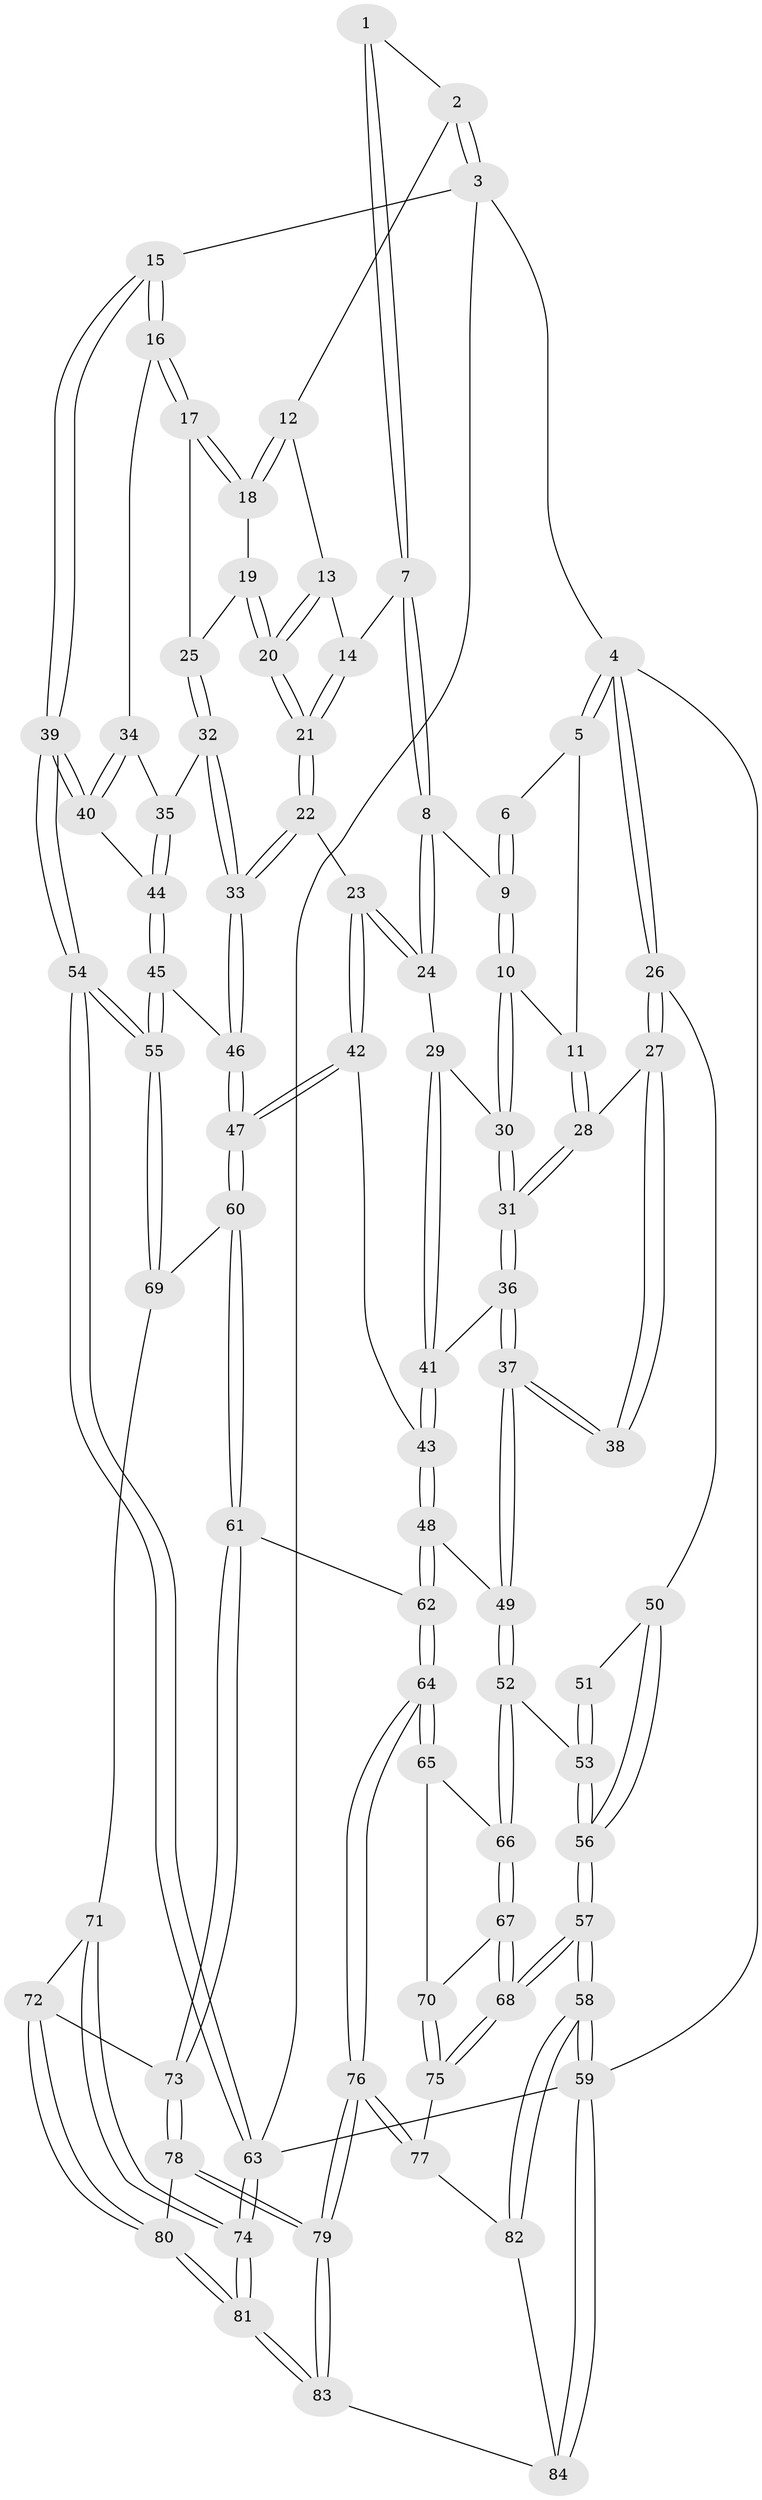 // coarse degree distribution, {4: 0.38, 3: 0.56, 2: 0.04, 6: 0.02}
// Generated by graph-tools (version 1.1) at 2025/38/03/04/25 23:38:32]
// undirected, 84 vertices, 207 edges
graph export_dot {
  node [color=gray90,style=filled];
  1 [pos="+0.7708963190819276+0"];
  2 [pos="+1+0"];
  3 [pos="+1+0"];
  4 [pos="+0+0"];
  5 [pos="+0.2964425392851459+0"];
  6 [pos="+0.36301652115357036+0"];
  7 [pos="+0.6603109983485804+0.07609806184333988"];
  8 [pos="+0.513537738398669+0.12586551714689317"];
  9 [pos="+0.47818843744007916+0.0783497791917795"];
  10 [pos="+0.288973410575994+0.17898839321146187"];
  11 [pos="+0.21420392744395536+0.07907862381950345"];
  12 [pos="+0.8883270912687019+0.0171532128077606"];
  13 [pos="+0.8155785627793225+0.09618211090625038"];
  14 [pos="+0.6625803896345361+0.07866160153787312"];
  15 [pos="+1+0.20854972066208946"];
  16 [pos="+1+0.23954820611509303"];
  17 [pos="+1+0.23090256753201932"];
  18 [pos="+0.9039798351462778+0.11967937748791782"];
  19 [pos="+0.8802927743486267+0.17374642215125183"];
  20 [pos="+0.7613974420314304+0.22119697276569947"];
  21 [pos="+0.7477015832447533+0.23784953331023026"];
  22 [pos="+0.7428811843271905+0.2657108617604318"];
  23 [pos="+0.5514668074865647+0.28448220315217376"];
  24 [pos="+0.5105831059264094+0.25628713678948656"];
  25 [pos="+0.920651219847021+0.23968958267246318"];
  26 [pos="+0+0.152135711163162"];
  27 [pos="+0.01877622808387167+0.18341208570958564"];
  28 [pos="+0.0733188645622755+0.17083132332293746"];
  29 [pos="+0.4807503660285327+0.2674040939557758"];
  30 [pos="+0.3156077743598021+0.2632211346570423"];
  31 [pos="+0.25729134576217466+0.33562864030650275"];
  32 [pos="+0.8115724766976086+0.31031514144260597"];
  33 [pos="+0.77499229430991+0.30571122015673563"];
  34 [pos="+0.9469377418713445+0.34300674604279047"];
  35 [pos="+0.8655466276732098+0.3456910726240304"];
  36 [pos="+0.2571409039469164+0.33612866453529544"];
  37 [pos="+0.2054523777698256+0.4280354420476282"];
  38 [pos="+0.13699549190053892+0.4000895413793444"];
  39 [pos="+1+0.48965903965712504"];
  40 [pos="+1+0.4597263359186146"];
  41 [pos="+0.4159688724117308+0.41397754769651474"];
  42 [pos="+0.5776916268556685+0.45467724894884937"];
  43 [pos="+0.4205094646339706+0.49075225318126087"];
  44 [pos="+0.9150549759946278+0.4802118921308367"];
  45 [pos="+0.8061061475692073+0.5827730571412058"];
  46 [pos="+0.7146823543600297+0.5656799432153777"];
  47 [pos="+0.6993218161033857+0.5708651918137742"];
  48 [pos="+0.39273901254945165+0.52401679389306"];
  49 [pos="+0.2208605866363421+0.5002316230066444"];
  50 [pos="+0+0.26333382420935475"];
  51 [pos="+0.07520050230977947+0.407863051813382"];
  52 [pos="+0.19415839317569147+0.5502817253410179"];
  53 [pos="+0+0.5453083516806665"];
  54 [pos="+1+1"];
  55 [pos="+1+0.8753973754528687"];
  56 [pos="+0+0.5949675370357393"];
  57 [pos="+0+0.8258857215548142"];
  58 [pos="+0+1"];
  59 [pos="+0+1"];
  60 [pos="+0.6532097709354587+0.6332791870544711"];
  61 [pos="+0.5676057561896132+0.7016654329695752"];
  62 [pos="+0.4726438383712994+0.7079724381930613"];
  63 [pos="+1+1"];
  64 [pos="+0.429052178120804+0.7429337801673196"];
  65 [pos="+0.2453558772668936+0.6898503973002178"];
  66 [pos="+0.1937876687822498+0.6241413902752263"];
  67 [pos="+0.06156311506700202+0.718531638220527"];
  68 [pos="+0+0.7837742348855214"];
  69 [pos="+0.7491122536455608+0.7737440537318151"];
  70 [pos="+0.20570667419476116+0.8058836845864092"];
  71 [pos="+0.7295442746270175+0.8307946178659729"];
  72 [pos="+0.6179286074763262+0.8231306780369582"];
  73 [pos="+0.6140984189542615+0.8191830749750427"];
  74 [pos="+1+1"];
  75 [pos="+0.20360417765124278+0.8495940824546001"];
  76 [pos="+0.3754244438784141+0.9222661924505771"];
  77 [pos="+0.2121415121246797+0.866259806870361"];
  78 [pos="+0.5357085500103976+0.9219852569756742"];
  79 [pos="+0.3922814956697147+0.9776299138586624"];
  80 [pos="+0.6950184659592469+0.9933626916066184"];
  81 [pos="+0.8835358993585574+1"];
  82 [pos="+0.16801604639568574+0.9188675137456477"];
  83 [pos="+0.39051065747231734+1"];
  84 [pos="+0.3818144055931915+1"];
  1 -- 2;
  1 -- 7;
  1 -- 7;
  2 -- 3;
  2 -- 3;
  2 -- 12;
  3 -- 4;
  3 -- 15;
  3 -- 63;
  4 -- 5;
  4 -- 5;
  4 -- 26;
  4 -- 26;
  4 -- 59;
  5 -- 6;
  5 -- 11;
  6 -- 9;
  6 -- 9;
  7 -- 8;
  7 -- 8;
  7 -- 14;
  8 -- 9;
  8 -- 24;
  8 -- 24;
  9 -- 10;
  9 -- 10;
  10 -- 11;
  10 -- 30;
  10 -- 30;
  11 -- 28;
  11 -- 28;
  12 -- 13;
  12 -- 18;
  12 -- 18;
  13 -- 14;
  13 -- 20;
  13 -- 20;
  14 -- 21;
  14 -- 21;
  15 -- 16;
  15 -- 16;
  15 -- 39;
  15 -- 39;
  16 -- 17;
  16 -- 17;
  16 -- 34;
  17 -- 18;
  17 -- 18;
  17 -- 25;
  18 -- 19;
  19 -- 20;
  19 -- 20;
  19 -- 25;
  20 -- 21;
  20 -- 21;
  21 -- 22;
  21 -- 22;
  22 -- 23;
  22 -- 33;
  22 -- 33;
  23 -- 24;
  23 -- 24;
  23 -- 42;
  23 -- 42;
  24 -- 29;
  25 -- 32;
  25 -- 32;
  26 -- 27;
  26 -- 27;
  26 -- 50;
  27 -- 28;
  27 -- 38;
  27 -- 38;
  28 -- 31;
  28 -- 31;
  29 -- 30;
  29 -- 41;
  29 -- 41;
  30 -- 31;
  30 -- 31;
  31 -- 36;
  31 -- 36;
  32 -- 33;
  32 -- 33;
  32 -- 35;
  33 -- 46;
  33 -- 46;
  34 -- 35;
  34 -- 40;
  34 -- 40;
  35 -- 44;
  35 -- 44;
  36 -- 37;
  36 -- 37;
  36 -- 41;
  37 -- 38;
  37 -- 38;
  37 -- 49;
  37 -- 49;
  39 -- 40;
  39 -- 40;
  39 -- 54;
  39 -- 54;
  40 -- 44;
  41 -- 43;
  41 -- 43;
  42 -- 43;
  42 -- 47;
  42 -- 47;
  43 -- 48;
  43 -- 48;
  44 -- 45;
  44 -- 45;
  45 -- 46;
  45 -- 55;
  45 -- 55;
  46 -- 47;
  46 -- 47;
  47 -- 60;
  47 -- 60;
  48 -- 49;
  48 -- 62;
  48 -- 62;
  49 -- 52;
  49 -- 52;
  50 -- 51;
  50 -- 56;
  50 -- 56;
  51 -- 53;
  51 -- 53;
  52 -- 53;
  52 -- 66;
  52 -- 66;
  53 -- 56;
  53 -- 56;
  54 -- 55;
  54 -- 55;
  54 -- 63;
  54 -- 63;
  55 -- 69;
  55 -- 69;
  56 -- 57;
  56 -- 57;
  57 -- 58;
  57 -- 58;
  57 -- 68;
  57 -- 68;
  58 -- 59;
  58 -- 59;
  58 -- 82;
  58 -- 82;
  59 -- 84;
  59 -- 84;
  59 -- 63;
  60 -- 61;
  60 -- 61;
  60 -- 69;
  61 -- 62;
  61 -- 73;
  61 -- 73;
  62 -- 64;
  62 -- 64;
  63 -- 74;
  63 -- 74;
  64 -- 65;
  64 -- 65;
  64 -- 76;
  64 -- 76;
  65 -- 66;
  65 -- 70;
  66 -- 67;
  66 -- 67;
  67 -- 68;
  67 -- 68;
  67 -- 70;
  68 -- 75;
  68 -- 75;
  69 -- 71;
  70 -- 75;
  70 -- 75;
  71 -- 72;
  71 -- 74;
  71 -- 74;
  72 -- 73;
  72 -- 80;
  72 -- 80;
  73 -- 78;
  73 -- 78;
  74 -- 81;
  74 -- 81;
  75 -- 77;
  76 -- 77;
  76 -- 77;
  76 -- 79;
  76 -- 79;
  77 -- 82;
  78 -- 79;
  78 -- 79;
  78 -- 80;
  79 -- 83;
  79 -- 83;
  80 -- 81;
  80 -- 81;
  81 -- 83;
  81 -- 83;
  82 -- 84;
  83 -- 84;
}
